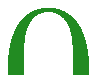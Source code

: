 
beginfig(1);
	picture topl;
	color one, two, thr, fur;
	string drawcommand;
	drawcommand = "draw topl withcolor one;";
%	defaultfont := "putr8r";
%	defaultfont := "bchr8r";
	one = (0.13333,0.54510,0.13334);
	two = (0.74118,0.71764,0.41961);
	thr = (0.80000,0.20000,0.20000);
	fur = (0.00000,0.85000,1.00000);
	topl = thelabel( "40", origin) scaled 7;
	scantokens( drawcommand );
endfig;

end;
